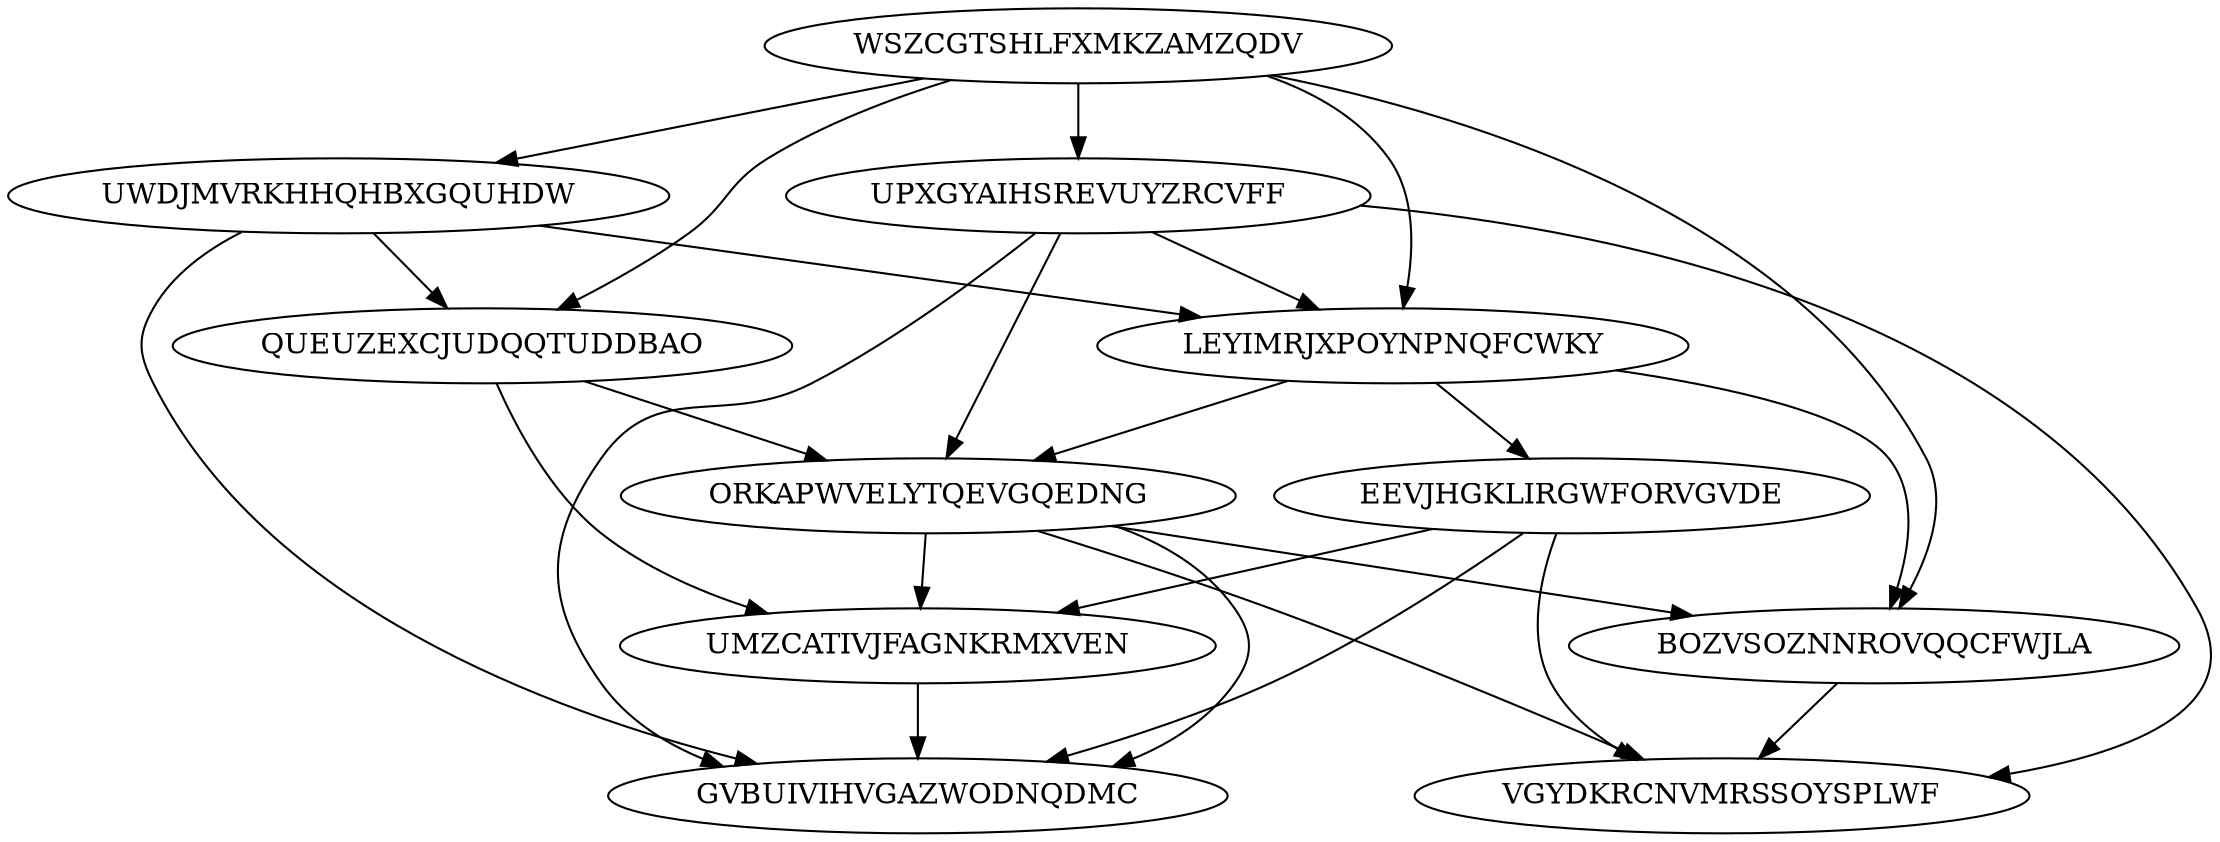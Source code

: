 digraph "N11M26" {
	WSZCGTSHLFXMKZAMZQDV			[Weight=15, Start=0, Processor=1];
	UWDJMVRKHHQHBXGQUHDW			[Weight=12, Start=15, Processor=1];
	UPXGYAIHSREVUYZRCVFF			[Weight=20, Start=28, Processor=2];
	LEYIMRJXPOYNPNQFCWKY			[Weight=10, Start=48, Processor=2];
	QUEUZEXCJUDQQTUDDBAO			[Weight=10, Start=27, Processor=1];
	ORKAPWVELYTQEVGQEDNG			[Weight=17, Start=58, Processor=2];
	EEVJHGKLIRGWFORVGVDE			[Weight=19, Start=68, Processor=3];
	UMZCATIVJFAGNKRMXVEN			[Weight=12, Start=95, Processor=3];
	BOZVSOZNNROVQQCFWJLA			[Weight=10, Start=92, Processor=4];
	VGYDKRCNVMRSSOYSPLWF			[Weight=17, Start=102, Processor=4];
	GVBUIVIHVGAZWODNQDMC			[Weight=17, Start=107, Processor=3];
	QUEUZEXCJUDQQTUDDBAO -> ORKAPWVELYTQEVGQEDNG		[Weight=18];
	WSZCGTSHLFXMKZAMZQDV -> UWDJMVRKHHQHBXGQUHDW		[Weight=19];
	UWDJMVRKHHQHBXGQUHDW -> GVBUIVIHVGAZWODNQDMC		[Weight=14];
	EEVJHGKLIRGWFORVGVDE -> VGYDKRCNVMRSSOYSPLWF		[Weight=15];
	ORKAPWVELYTQEVGQEDNG -> BOZVSOZNNROVQQCFWJLA		[Weight=17];
	QUEUZEXCJUDQQTUDDBAO -> UMZCATIVJFAGNKRMXVEN		[Weight=18];
	ORKAPWVELYTQEVGQEDNG -> VGYDKRCNVMRSSOYSPLWF		[Weight=19];
	WSZCGTSHLFXMKZAMZQDV -> LEYIMRJXPOYNPNQFCWKY		[Weight=10];
	EEVJHGKLIRGWFORVGVDE -> UMZCATIVJFAGNKRMXVEN		[Weight=20];
	WSZCGTSHLFXMKZAMZQDV -> BOZVSOZNNROVQQCFWJLA		[Weight=11];
	UMZCATIVJFAGNKRMXVEN -> GVBUIVIHVGAZWODNQDMC		[Weight=15];
	UPXGYAIHSREVUYZRCVFF -> ORKAPWVELYTQEVGQEDNG		[Weight=15];
	UWDJMVRKHHQHBXGQUHDW -> LEYIMRJXPOYNPNQFCWKY		[Weight=10];
	BOZVSOZNNROVQQCFWJLA -> VGYDKRCNVMRSSOYSPLWF		[Weight=15];
	ORKAPWVELYTQEVGQEDNG -> GVBUIVIHVGAZWODNQDMC		[Weight=19];
	WSZCGTSHLFXMKZAMZQDV -> QUEUZEXCJUDQQTUDDBAO		[Weight=15];
	ORKAPWVELYTQEVGQEDNG -> UMZCATIVJFAGNKRMXVEN		[Weight=20];
	WSZCGTSHLFXMKZAMZQDV -> UPXGYAIHSREVUYZRCVFF		[Weight=13];
	EEVJHGKLIRGWFORVGVDE -> GVBUIVIHVGAZWODNQDMC		[Weight=14];
	UPXGYAIHSREVUYZRCVFF -> GVBUIVIHVGAZWODNQDMC		[Weight=10];
	LEYIMRJXPOYNPNQFCWKY -> BOZVSOZNNROVQQCFWJLA		[Weight=20];
	UPXGYAIHSREVUYZRCVFF -> VGYDKRCNVMRSSOYSPLWF		[Weight=16];
	UWDJMVRKHHQHBXGQUHDW -> QUEUZEXCJUDQQTUDDBAO		[Weight=10];
	LEYIMRJXPOYNPNQFCWKY -> ORKAPWVELYTQEVGQEDNG		[Weight=10];
	UPXGYAIHSREVUYZRCVFF -> LEYIMRJXPOYNPNQFCWKY		[Weight=20];
	LEYIMRJXPOYNPNQFCWKY -> EEVJHGKLIRGWFORVGVDE		[Weight=10];
}
